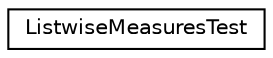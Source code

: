 digraph G
{
  edge [fontname="Helvetica",fontsize="10",labelfontname="Helvetica",labelfontsize="10"];
  node [fontname="Helvetica",fontsize="10",shape=record];
  rankdir="LR";
  Node1 [label="ListwiseMeasuresTest",height=0.2,width=0.4,color="black", fillcolor="white", style="filled",URL="$class_listwise_measures_test.html"];
}
